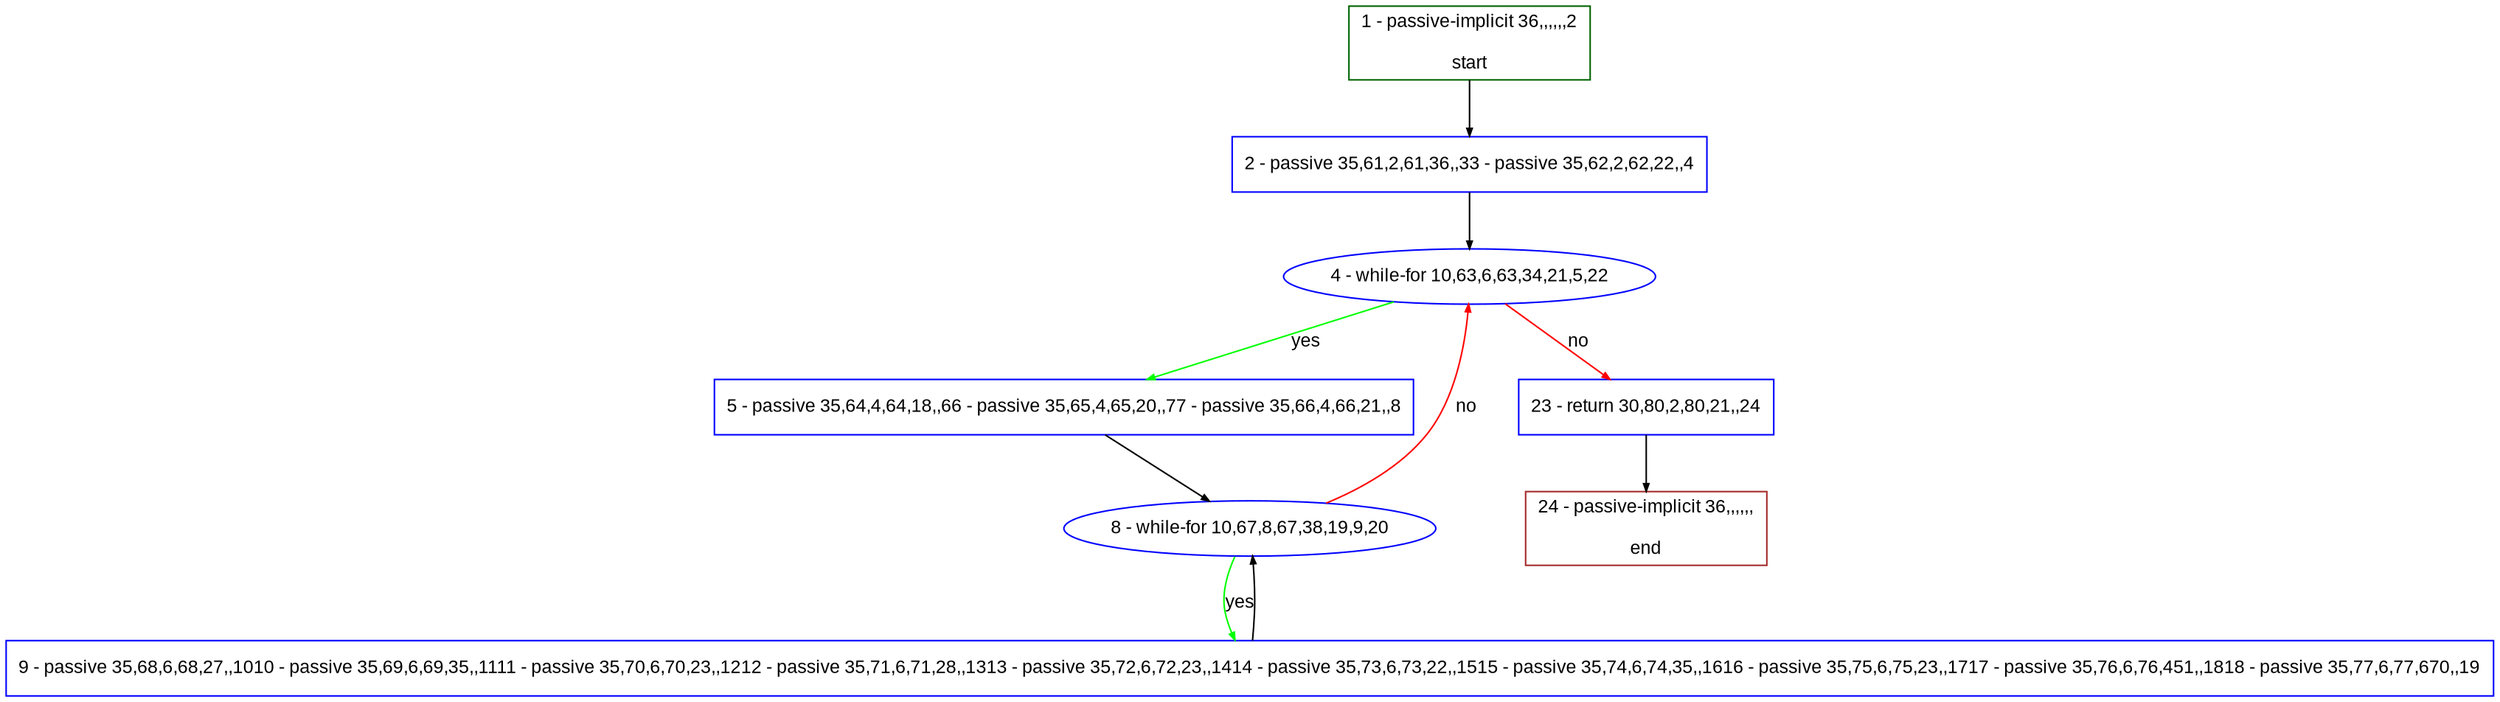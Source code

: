 digraph "" {
  graph [pack="true", label="", fontsize="12", packmode="clust", fontname="Arial", fillcolor="#FFFFCC", bgcolor="white", style="rounded,filled", compound="true"];
  node [node_initialized="no", label="", color="grey", fontsize="12", fillcolor="white", fontname="Arial", style="filled", shape="rectangle", compound="true", fixedsize="false"];
  edge [fontcolor="black", arrowhead="normal", arrowtail="none", arrowsize="0.5", ltail="", label="", color="black", fontsize="12", lhead="", fontname="Arial", dir="forward", compound="true"];
  __N1 [label="2 - passive 35,61,2,61,36,,33 - passive 35,62,2,62,22,,4", color="#0000ff", fillcolor="#ffffff", style="filled", shape="box"];
  __N2 [label="1 - passive-implicit 36,,,,,,2\n\nstart", color="#006400", fillcolor="#ffffff", style="filled", shape="box"];
  __N3 [label="4 - while-for 10,63,6,63,34,21,5,22", color="#0000ff", fillcolor="#ffffff", style="filled", shape="oval"];
  __N4 [label="5 - passive 35,64,4,64,18,,66 - passive 35,65,4,65,20,,77 - passive 35,66,4,66,21,,8", color="#0000ff", fillcolor="#ffffff", style="filled", shape="box"];
  __N5 [label="23 - return 30,80,2,80,21,,24", color="#0000ff", fillcolor="#ffffff", style="filled", shape="box"];
  __N6 [label="8 - while-for 10,67,8,67,38,19,9,20", color="#0000ff", fillcolor="#ffffff", style="filled", shape="oval"];
  __N7 [label="9 - passive 35,68,6,68,27,,1010 - passive 35,69,6,69,35,,1111 - passive 35,70,6,70,23,,1212 - passive 35,71,6,71,28,,1313 - passive 35,72,6,72,23,,1414 - passive 35,73,6,73,22,,1515 - passive 35,74,6,74,35,,1616 - passive 35,75,6,75,23,,1717 - passive 35,76,6,76,451,,1818 - passive 35,77,6,77,670,,19", color="#0000ff", fillcolor="#ffffff", style="filled", shape="box"];
  __N8 [label="24 - passive-implicit 36,,,,,,\n\nend", color="#a52a2a", fillcolor="#ffffff", style="filled", shape="box"];
  __N2 -> __N1 [arrowhead="normal", arrowtail="none", color="#000000", label="", dir="forward"];
  __N1 -> __N3 [arrowhead="normal", arrowtail="none", color="#000000", label="", dir="forward"];
  __N3 -> __N4 [arrowhead="normal", arrowtail="none", color="#00ff00", label="yes", dir="forward"];
  __N3 -> __N5 [arrowhead="normal", arrowtail="none", color="#ff0000", label="no", dir="forward"];
  __N4 -> __N6 [arrowhead="normal", arrowtail="none", color="#000000", label="", dir="forward"];
  __N6 -> __N3 [arrowhead="normal", arrowtail="none", color="#ff0000", label="no", dir="forward"];
  __N6 -> __N7 [arrowhead="normal", arrowtail="none", color="#00ff00", label="yes", dir="forward"];
  __N7 -> __N6 [arrowhead="normal", arrowtail="none", color="#000000", label="", dir="forward"];
  __N5 -> __N8 [arrowhead="normal", arrowtail="none", color="#000000", label="", dir="forward"];
}
